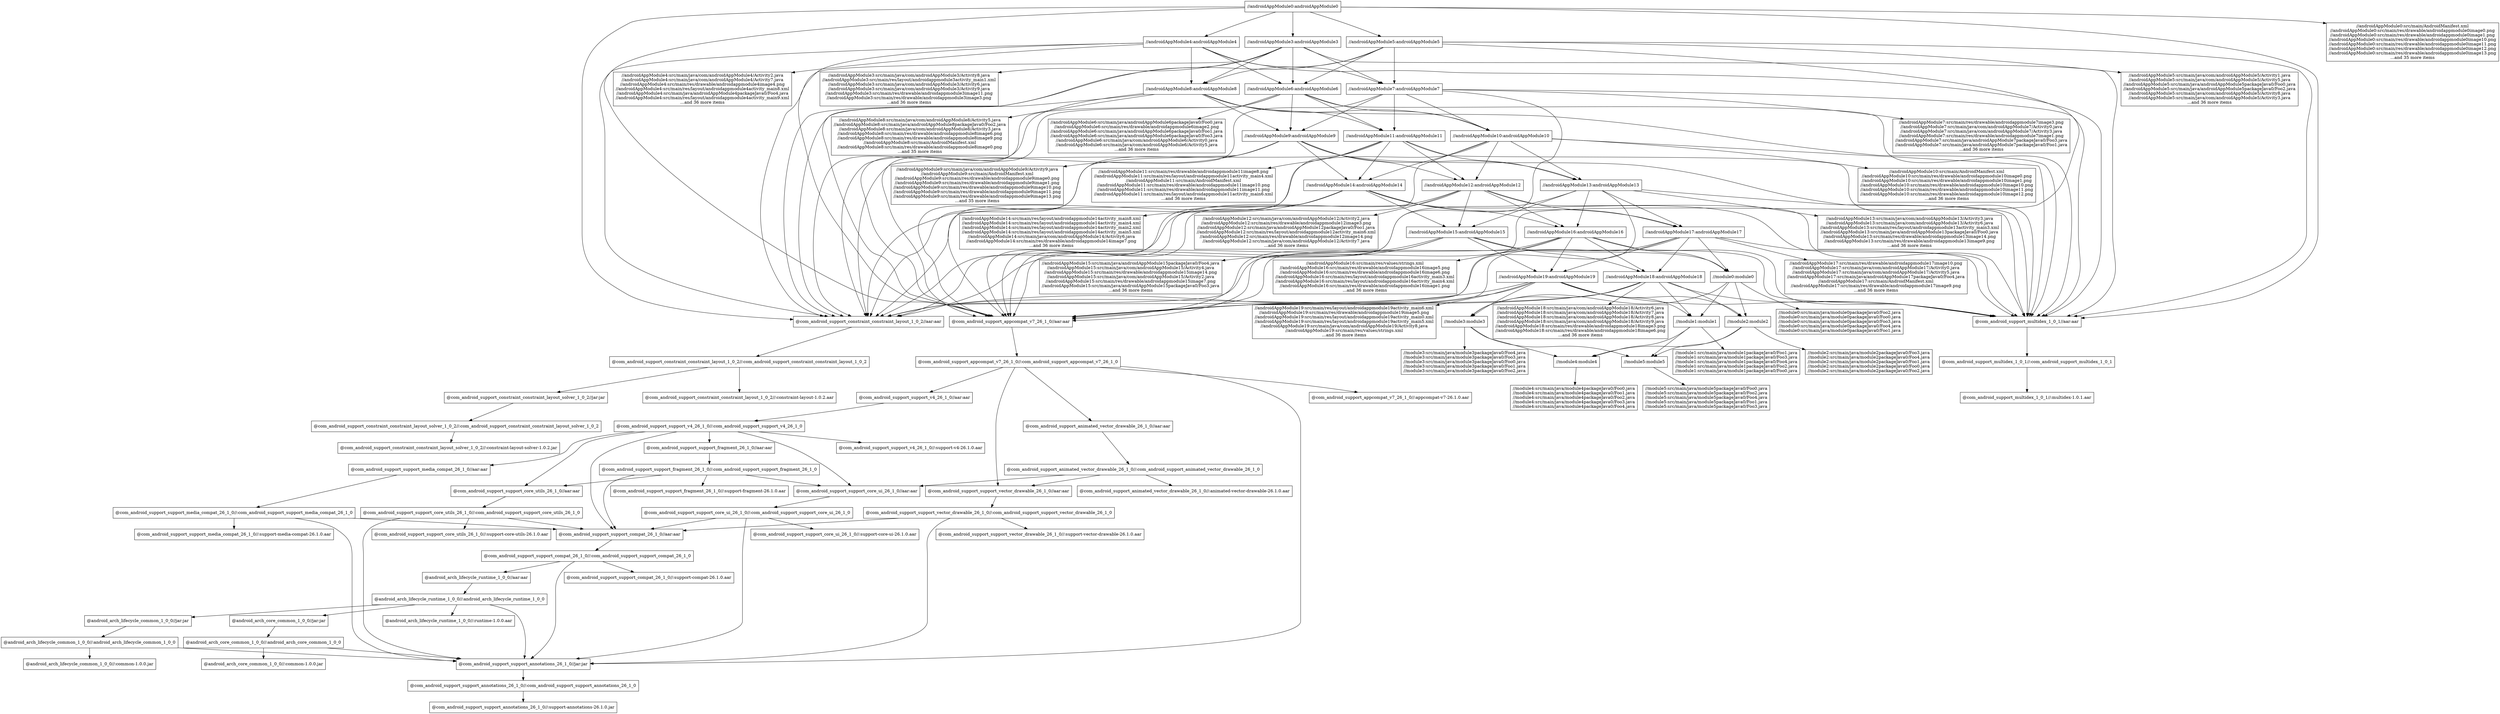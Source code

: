 digraph mygraph {
  node [shape=box];
"//androidAppModule0:androidAppModule0"
"//androidAppModule0:androidAppModule0" -> "//androidAppModule3:androidAppModule3"
"//androidAppModule0:androidAppModule0" -> "//androidAppModule4:androidAppModule4"
"//androidAppModule0:androidAppModule0" -> "//androidAppModule5:androidAppModule5"
"//androidAppModule0:androidAppModule0" -> "@com_android_support_appcompat_v7_26_1_0//aar:aar"
"//androidAppModule0:androidAppModule0" -> "@com_android_support_constraint_constraint_layout_1_0_2//aar:aar"
"//androidAppModule0:androidAppModule0" -> "@com_android_support_multidex_1_0_1//aar:aar"
"//androidAppModule0:androidAppModule0" -> "//androidAppModule0:src/main/AndroidManifest.xml\n//androidAppModule0:src/main/res/drawable/androidappmodule0image0.png\n//androidAppModule0:src/main/res/drawable/androidappmodule0image1.png\n//androidAppModule0:src/main/res/drawable/androidappmodule0image10.png\n//androidAppModule0:src/main/res/drawable/androidappmodule0image11.png\n//androidAppModule0:src/main/res/drawable/androidappmodule0image12.png\n//androidAppModule0:src/main/res/drawable/androidappmodule0image13.png\n...and 35 more items"
"//androidAppModule0:src/main/AndroidManifest.xml\n//androidAppModule0:src/main/res/drawable/androidappmodule0image0.png\n//androidAppModule0:src/main/res/drawable/androidappmodule0image1.png\n//androidAppModule0:src/main/res/drawable/androidappmodule0image10.png\n//androidAppModule0:src/main/res/drawable/androidappmodule0image11.png\n//androidAppModule0:src/main/res/drawable/androidappmodule0image12.png\n//androidAppModule0:src/main/res/drawable/androidappmodule0image13.png\n...and 35 more items"
"//androidAppModule5:androidAppModule5"
"//androidAppModule5:androidAppModule5" -> "//androidAppModule6:androidAppModule6"
"//androidAppModule5:androidAppModule5" -> "//androidAppModule7:androidAppModule7"
"//androidAppModule5:androidAppModule5" -> "//androidAppModule8:androidAppModule8"
"//androidAppModule5:androidAppModule5" -> "@com_android_support_appcompat_v7_26_1_0//aar:aar"
"//androidAppModule5:androidAppModule5" -> "@com_android_support_constraint_constraint_layout_1_0_2//aar:aar"
"//androidAppModule5:androidAppModule5" -> "//androidAppModule5:src/main/java/com/androidAppModule5/Activity1.java\n//androidAppModule5:src/main/java/com/androidAppModule5/Activity5.java\n//androidAppModule5:src/main/java/androidAppModule5packageJava0/Foo0.java\n//androidAppModule5:src/main/java/androidAppModule5packageJava0/Foo2.java\n//androidAppModule5:src/main/java/com/androidAppModule5/Activity8.java\n//androidAppModule5:src/main/java/com/androidAppModule5/Activity3.java\n...and 36 more items"
"//androidAppModule5:androidAppModule5" -> "@com_android_support_multidex_1_0_1//aar:aar"
"//androidAppModule5:src/main/java/com/androidAppModule5/Activity1.java\n//androidAppModule5:src/main/java/com/androidAppModule5/Activity5.java\n//androidAppModule5:src/main/java/androidAppModule5packageJava0/Foo0.java\n//androidAppModule5:src/main/java/androidAppModule5packageJava0/Foo2.java\n//androidAppModule5:src/main/java/com/androidAppModule5/Activity8.java\n//androidAppModule5:src/main/java/com/androidAppModule5/Activity3.java\n...and 36 more items"
"//androidAppModule4:androidAppModule4"
"//androidAppModule4:androidAppModule4" -> "//androidAppModule6:androidAppModule6"
"//androidAppModule4:androidAppModule4" -> "//androidAppModule7:androidAppModule7"
"//androidAppModule4:androidAppModule4" -> "//androidAppModule8:androidAppModule8"
"//androidAppModule4:androidAppModule4" -> "@com_android_support_appcompat_v7_26_1_0//aar:aar"
"//androidAppModule4:androidAppModule4" -> "@com_android_support_constraint_constraint_layout_1_0_2//aar:aar"
"//androidAppModule4:androidAppModule4" -> "//androidAppModule4:src/main/java/com/androidAppModule4/Activity2.java\n//androidAppModule4:src/main/java/com/androidAppModule4/Activity7.java\n//androidAppModule4:src/main/res/drawable/androidappmodule4image4.png\n//androidAppModule4:src/main/res/layout/androidappmodule4activity_main8.xml\n//androidAppModule4:src/main/java/androidAppModule4packageJava0/Foo4.java\n//androidAppModule4:src/main/res/layout/androidappmodule4activity_main9.xml\n...and 36 more items"
"//androidAppModule4:androidAppModule4" -> "@com_android_support_multidex_1_0_1//aar:aar"
"//androidAppModule4:src/main/java/com/androidAppModule4/Activity2.java\n//androidAppModule4:src/main/java/com/androidAppModule4/Activity7.java\n//androidAppModule4:src/main/res/drawable/androidappmodule4image4.png\n//androidAppModule4:src/main/res/layout/androidappmodule4activity_main8.xml\n//androidAppModule4:src/main/java/androidAppModule4packageJava0/Foo4.java\n//androidAppModule4:src/main/res/layout/androidappmodule4activity_main9.xml\n...and 36 more items"
"//androidAppModule3:androidAppModule3"
"//androidAppModule3:androidAppModule3" -> "//androidAppModule6:androidAppModule6"
"//androidAppModule3:androidAppModule3" -> "//androidAppModule7:androidAppModule7"
"//androidAppModule3:androidAppModule3" -> "//androidAppModule8:androidAppModule8"
"//androidAppModule3:androidAppModule3" -> "@com_android_support_appcompat_v7_26_1_0//aar:aar"
"//androidAppModule3:androidAppModule3" -> "@com_android_support_constraint_constraint_layout_1_0_2//aar:aar"
"//androidAppModule3:androidAppModule3" -> "//androidAppModule3:src/main/java/com/androidAppModule3/Activity8.java\n//androidAppModule3:src/main/res/layout/androidappmodule3activity_main1.xml\n//androidAppModule3:src/main/java/com/androidAppModule3/Activity6.java\n//androidAppModule3:src/main/java/com/androidAppModule3/Activity9.java\n//androidAppModule3:src/main/res/drawable/androidappmodule3image11.png\n//androidAppModule3:src/main/res/drawable/androidappmodule3image3.png\n...and 36 more items"
"//androidAppModule3:androidAppModule3" -> "@com_android_support_multidex_1_0_1//aar:aar"
"//androidAppModule3:src/main/java/com/androidAppModule3/Activity8.java\n//androidAppModule3:src/main/res/layout/androidappmodule3activity_main1.xml\n//androidAppModule3:src/main/java/com/androidAppModule3/Activity6.java\n//androidAppModule3:src/main/java/com/androidAppModule3/Activity9.java\n//androidAppModule3:src/main/res/drawable/androidappmodule3image11.png\n//androidAppModule3:src/main/res/drawable/androidappmodule3image3.png\n...and 36 more items"
"//androidAppModule7:androidAppModule7"
"//androidAppModule7:androidAppModule7" -> "//androidAppModule10:androidAppModule10"
"//androidAppModule7:androidAppModule7" -> "//androidAppModule11:androidAppModule11"
"//androidAppModule7:androidAppModule7" -> "//androidAppModule9:androidAppModule9"
"//androidAppModule7:androidAppModule7" -> "@com_android_support_appcompat_v7_26_1_0//aar:aar"
"//androidAppModule7:androidAppModule7" -> "@com_android_support_constraint_constraint_layout_1_0_2//aar:aar"
"//androidAppModule7:androidAppModule7" -> "//androidAppModule7:src/main/res/drawable/androidappmodule7image3.png\n//androidAppModule7:src/main/java/com/androidAppModule7/Activity0.java\n//androidAppModule7:src/main/java/com/androidAppModule7/Activity3.java\n//androidAppModule7:src/main/res/drawable/androidappmodule7image1.png\n//androidAppModule7:src/main/java/androidAppModule7packageJava0/Foo3.java\n//androidAppModule7:src/main/java/androidAppModule7packageJava0/Foo1.java\n...and 36 more items"
"//androidAppModule7:androidAppModule7" -> "@com_android_support_multidex_1_0_1//aar:aar"
"//androidAppModule7:src/main/res/drawable/androidappmodule7image3.png\n//androidAppModule7:src/main/java/com/androidAppModule7/Activity0.java\n//androidAppModule7:src/main/java/com/androidAppModule7/Activity3.java\n//androidAppModule7:src/main/res/drawable/androidappmodule7image1.png\n//androidAppModule7:src/main/java/androidAppModule7packageJava0/Foo3.java\n//androidAppModule7:src/main/java/androidAppModule7packageJava0/Foo1.java\n...and 36 more items"
"//androidAppModule6:androidAppModule6"
"//androidAppModule6:androidAppModule6" -> "//androidAppModule10:androidAppModule10"
"//androidAppModule6:androidAppModule6" -> "//androidAppModule11:androidAppModule11"
"//androidAppModule6:androidAppModule6" -> "//androidAppModule9:androidAppModule9"
"//androidAppModule6:androidAppModule6" -> "@com_android_support_appcompat_v7_26_1_0//aar:aar"
"//androidAppModule6:androidAppModule6" -> "@com_android_support_constraint_constraint_layout_1_0_2//aar:aar"
"//androidAppModule6:androidAppModule6" -> "//androidAppModule6:src/main/java/androidAppModule6packageJava0/Foo0.java\n//androidAppModule6:src/main/res/drawable/androidappmodule6image2.png\n//androidAppModule6:src/main/java/androidAppModule6packageJava0/Foo1.java\n//androidAppModule6:src/main/java/androidAppModule6packageJava0/Foo3.java\n//androidAppModule6:src/main/java/com/androidAppModule6/Activity0.java\n//androidAppModule6:src/main/java/com/androidAppModule6/Activity5.java\n...and 36 more items"
"//androidAppModule6:androidAppModule6" -> "@com_android_support_multidex_1_0_1//aar:aar"
"//androidAppModule6:src/main/java/androidAppModule6packageJava0/Foo0.java\n//androidAppModule6:src/main/res/drawable/androidappmodule6image2.png\n//androidAppModule6:src/main/java/androidAppModule6packageJava0/Foo1.java\n//androidAppModule6:src/main/java/androidAppModule6packageJava0/Foo3.java\n//androidAppModule6:src/main/java/com/androidAppModule6/Activity0.java\n//androidAppModule6:src/main/java/com/androidAppModule6/Activity5.java\n...and 36 more items"
"//androidAppModule8:androidAppModule8"
"//androidAppModule8:androidAppModule8" -> "//androidAppModule10:androidAppModule10"
"//androidAppModule8:androidAppModule8" -> "//androidAppModule11:androidAppModule11"
"//androidAppModule8:androidAppModule8" -> "//androidAppModule9:androidAppModule9"
"//androidAppModule8:androidAppModule8" -> "@com_android_support_appcompat_v7_26_1_0//aar:aar"
"//androidAppModule8:androidAppModule8" -> "@com_android_support_constraint_constraint_layout_1_0_2//aar:aar"
"//androidAppModule8:androidAppModule8" -> "//androidAppModule8:src/main/java/com/androidAppModule8/Activity5.java\n//androidAppModule8:src/main/java/androidAppModule8packageJava0/Foo2.java\n//androidAppModule8:src/main/java/com/androidAppModule8/Activity3.java\n//androidAppModule8:src/main/res/drawable/androidappmodule8image6.png\n//androidAppModule8:src/main/res/drawable/androidappmodule8image9.png\n//androidAppModule8:src/main/AndroidManifest.xml\n//androidAppModule8:src/main/res/drawable/androidappmodule8image0.png\n...and 35 more items"
"//androidAppModule8:androidAppModule8" -> "@com_android_support_multidex_1_0_1//aar:aar"
"//androidAppModule8:src/main/java/com/androidAppModule8/Activity5.java\n//androidAppModule8:src/main/java/androidAppModule8packageJava0/Foo2.java\n//androidAppModule8:src/main/java/com/androidAppModule8/Activity3.java\n//androidAppModule8:src/main/res/drawable/androidappmodule8image6.png\n//androidAppModule8:src/main/res/drawable/androidappmodule8image9.png\n//androidAppModule8:src/main/AndroidManifest.xml\n//androidAppModule8:src/main/res/drawable/androidappmodule8image0.png\n...and 35 more items"
"//androidAppModule9:androidAppModule9"
"//androidAppModule9:androidAppModule9" -> "//androidAppModule12:androidAppModule12"
"//androidAppModule9:androidAppModule9" -> "//androidAppModule13:androidAppModule13"
"//androidAppModule9:androidAppModule9" -> "//androidAppModule14:androidAppModule14"
"//androidAppModule9:androidAppModule9" -> "@com_android_support_appcompat_v7_26_1_0//aar:aar"
"//androidAppModule9:androidAppModule9" -> "@com_android_support_constraint_constraint_layout_1_0_2//aar:aar"
"//androidAppModule9:androidAppModule9" -> "//androidAppModule9:src/main/java/com/androidAppModule9/Activity9.java\n//androidAppModule9:src/main/AndroidManifest.xml\n//androidAppModule9:src/main/res/drawable/androidappmodule9image0.png\n//androidAppModule9:src/main/res/drawable/androidappmodule9image1.png\n//androidAppModule9:src/main/res/drawable/androidappmodule9image10.png\n//androidAppModule9:src/main/res/drawable/androidappmodule9image11.png\n//androidAppModule9:src/main/res/drawable/androidappmodule9image13.png\n...and 35 more items"
"//androidAppModule9:androidAppModule9" -> "@com_android_support_multidex_1_0_1//aar:aar"
"//androidAppModule9:src/main/java/com/androidAppModule9/Activity9.java\n//androidAppModule9:src/main/AndroidManifest.xml\n//androidAppModule9:src/main/res/drawable/androidappmodule9image0.png\n//androidAppModule9:src/main/res/drawable/androidappmodule9image1.png\n//androidAppModule9:src/main/res/drawable/androidappmodule9image10.png\n//androidAppModule9:src/main/res/drawable/androidappmodule9image11.png\n//androidAppModule9:src/main/res/drawable/androidappmodule9image13.png\n...and 35 more items"
"//androidAppModule11:androidAppModule11"
"//androidAppModule11:androidAppModule11" -> "//androidAppModule12:androidAppModule12"
"//androidAppModule11:androidAppModule11" -> "//androidAppModule13:androidAppModule13"
"//androidAppModule11:androidAppModule11" -> "//androidAppModule14:androidAppModule14"
"//androidAppModule11:androidAppModule11" -> "@com_android_support_appcompat_v7_26_1_0//aar:aar"
"//androidAppModule11:androidAppModule11" -> "@com_android_support_constraint_constraint_layout_1_0_2//aar:aar"
"//androidAppModule11:androidAppModule11" -> "//androidAppModule11:src/main/res/drawable/androidappmodule11image8.png\n//androidAppModule11:src/main/res/layout/androidappmodule11activity_main4.xml\n//androidAppModule11:src/main/AndroidManifest.xml\n//androidAppModule11:src/main/res/drawable/androidappmodule11image10.png\n//androidAppModule11:src/main/res/drawable/androidappmodule11image11.png\n//androidAppModule11:src/main/res/layout/androidappmodule11activity_main6.xml\n...and 36 more items"
"//androidAppModule11:androidAppModule11" -> "@com_android_support_multidex_1_0_1//aar:aar"
"//androidAppModule11:src/main/res/drawable/androidappmodule11image8.png\n//androidAppModule11:src/main/res/layout/androidappmodule11activity_main4.xml\n//androidAppModule11:src/main/AndroidManifest.xml\n//androidAppModule11:src/main/res/drawable/androidappmodule11image10.png\n//androidAppModule11:src/main/res/drawable/androidappmodule11image11.png\n//androidAppModule11:src/main/res/layout/androidappmodule11activity_main6.xml\n...and 36 more items"
"//androidAppModule10:androidAppModule10"
"//androidAppModule10:androidAppModule10" -> "//androidAppModule12:androidAppModule12"
"//androidAppModule10:androidAppModule10" -> "//androidAppModule13:androidAppModule13"
"//androidAppModule10:androidAppModule10" -> "//androidAppModule14:androidAppModule14"
"//androidAppModule10:androidAppModule10" -> "@com_android_support_appcompat_v7_26_1_0//aar:aar"
"//androidAppModule10:androidAppModule10" -> "@com_android_support_constraint_constraint_layout_1_0_2//aar:aar"
"//androidAppModule10:androidAppModule10" -> "//androidAppModule10:src/main/AndroidManifest.xml\n//androidAppModule10:src/main/res/drawable/androidappmodule10image0.png\n//androidAppModule10:src/main/res/drawable/androidappmodule10image1.png\n//androidAppModule10:src/main/res/drawable/androidappmodule10image10.png\n//androidAppModule10:src/main/res/drawable/androidappmodule10image11.png\n//androidAppModule10:src/main/res/drawable/androidappmodule10image12.png\n...and 36 more items"
"//androidAppModule10:androidAppModule10" -> "@com_android_support_multidex_1_0_1//aar:aar"
"//androidAppModule10:src/main/AndroidManifest.xml\n//androidAppModule10:src/main/res/drawable/androidappmodule10image0.png\n//androidAppModule10:src/main/res/drawable/androidappmodule10image1.png\n//androidAppModule10:src/main/res/drawable/androidappmodule10image10.png\n//androidAppModule10:src/main/res/drawable/androidappmodule10image11.png\n//androidAppModule10:src/main/res/drawable/androidappmodule10image12.png\n...and 36 more items"
"//androidAppModule14:androidAppModule14"
"//androidAppModule14:androidAppModule14" -> "//androidAppModule15:androidAppModule15"
"//androidAppModule14:androidAppModule14" -> "//androidAppModule16:androidAppModule16"
"//androidAppModule14:androidAppModule14" -> "//androidAppModule17:androidAppModule17"
"//androidAppModule14:androidAppModule14" -> "@com_android_support_appcompat_v7_26_1_0//aar:aar"
"//androidAppModule14:androidAppModule14" -> "@com_android_support_constraint_constraint_layout_1_0_2//aar:aar"
"//androidAppModule14:androidAppModule14" -> "//androidAppModule14:src/main/res/layout/androidappmodule14activity_main8.xml\n//androidAppModule14:src/main/res/layout/androidappmodule14activity_main4.xml\n//androidAppModule14:src/main/res/layout/androidappmodule14activity_main2.xml\n//androidAppModule14:src/main/res/layout/androidappmodule14activity_main5.xml\n//androidAppModule14:src/main/java/com/androidAppModule14/Activity6.java\n//androidAppModule14:src/main/res/drawable/androidappmodule14image7.png\n...and 36 more items"
"//androidAppModule14:androidAppModule14" -> "@com_android_support_multidex_1_0_1//aar:aar"
"//androidAppModule14:src/main/res/layout/androidappmodule14activity_main8.xml\n//androidAppModule14:src/main/res/layout/androidappmodule14activity_main4.xml\n//androidAppModule14:src/main/res/layout/androidappmodule14activity_main2.xml\n//androidAppModule14:src/main/res/layout/androidappmodule14activity_main5.xml\n//androidAppModule14:src/main/java/com/androidAppModule14/Activity6.java\n//androidAppModule14:src/main/res/drawable/androidappmodule14image7.png\n...and 36 more items"
"//androidAppModule13:androidAppModule13"
"//androidAppModule13:androidAppModule13" -> "//androidAppModule15:androidAppModule15"
"//androidAppModule13:androidAppModule13" -> "//androidAppModule16:androidAppModule16"
"//androidAppModule13:androidAppModule13" -> "//androidAppModule17:androidAppModule17"
"//androidAppModule13:androidAppModule13" -> "@com_android_support_appcompat_v7_26_1_0//aar:aar"
"//androidAppModule13:androidAppModule13" -> "@com_android_support_constraint_constraint_layout_1_0_2//aar:aar"
"//androidAppModule13:androidAppModule13" -> "//androidAppModule13:src/main/java/com/androidAppModule13/Activity3.java\n//androidAppModule13:src/main/java/com/androidAppModule13/Activity6.java\n//androidAppModule13:src/main/res/layout/androidappmodule13activity_main3.xml\n//androidAppModule13:src/main/java/androidAppModule13packageJava0/Foo0.java\n//androidAppModule13:src/main/res/drawable/androidappmodule13image14.png\n//androidAppModule13:src/main/res/drawable/androidappmodule13image9.png\n...and 36 more items"
"//androidAppModule13:androidAppModule13" -> "@com_android_support_multidex_1_0_1//aar:aar"
"//androidAppModule12:androidAppModule12"
"//androidAppModule12:androidAppModule12" -> "//androidAppModule15:androidAppModule15"
"//androidAppModule12:androidAppModule12" -> "//androidAppModule16:androidAppModule16"
"//androidAppModule12:androidAppModule12" -> "//androidAppModule17:androidAppModule17"
"//androidAppModule12:androidAppModule12" -> "@com_android_support_appcompat_v7_26_1_0//aar:aar"
"//androidAppModule12:androidAppModule12" -> "@com_android_support_constraint_constraint_layout_1_0_2//aar:aar"
"//androidAppModule12:androidAppModule12" -> "//androidAppModule12:src/main/java/com/androidAppModule12/Activity2.java\n//androidAppModule12:src/main/res/drawable/androidappmodule12image3.png\n//androidAppModule12:src/main/java/androidAppModule12packageJava0/Foo1.java\n//androidAppModule12:src/main/res/layout/androidappmodule12activity_main6.xml\n//androidAppModule12:src/main/res/drawable/androidappmodule12image14.png\n//androidAppModule12:src/main/java/com/androidAppModule12/Activity7.java\n...and 36 more items"
"//androidAppModule12:androidAppModule12" -> "@com_android_support_multidex_1_0_1//aar:aar"
"//androidAppModule12:src/main/java/com/androidAppModule12/Activity2.java\n//androidAppModule12:src/main/res/drawable/androidappmodule12image3.png\n//androidAppModule12:src/main/java/androidAppModule12packageJava0/Foo1.java\n//androidAppModule12:src/main/res/layout/androidappmodule12activity_main6.xml\n//androidAppModule12:src/main/res/drawable/androidappmodule12image14.png\n//androidAppModule12:src/main/java/com/androidAppModule12/Activity7.java\n...and 36 more items"
"//androidAppModule17:androidAppModule17"
"//androidAppModule17:androidAppModule17" -> "//androidAppModule18:androidAppModule18"
"//androidAppModule17:androidAppModule17" -> "//androidAppModule19:androidAppModule19"
"//androidAppModule17:androidAppModule17" -> "//module0:module0"
"//androidAppModule17:androidAppModule17" -> "@com_android_support_appcompat_v7_26_1_0//aar:aar"
"//androidAppModule17:androidAppModule17" -> "@com_android_support_constraint_constraint_layout_1_0_2//aar:aar"
"//androidAppModule17:androidAppModule17" -> "//androidAppModule17:src/main/res/drawable/androidappmodule17image10.png\n//androidAppModule17:src/main/java/com/androidAppModule17/Activity0.java\n//androidAppModule17:src/main/java/com/androidAppModule17/Activity5.java\n//androidAppModule17:src/main/java/androidAppModule17packageJava0/Foo4.java\n//androidAppModule17:src/main/AndroidManifest.xml\n//androidAppModule17:src/main/res/drawable/androidappmodule17image9.png\n...and 36 more items"
"//androidAppModule17:androidAppModule17" -> "@com_android_support_multidex_1_0_1//aar:aar"
"//androidAppModule17:src/main/res/drawable/androidappmodule17image10.png\n//androidAppModule17:src/main/java/com/androidAppModule17/Activity0.java\n//androidAppModule17:src/main/java/com/androidAppModule17/Activity5.java\n//androidAppModule17:src/main/java/androidAppModule17packageJava0/Foo4.java\n//androidAppModule17:src/main/AndroidManifest.xml\n//androidAppModule17:src/main/res/drawable/androidappmodule17image9.png\n...and 36 more items"
"//androidAppModule16:androidAppModule16"
"//androidAppModule16:androidAppModule16" -> "//androidAppModule18:androidAppModule18"
"//androidAppModule16:androidAppModule16" -> "//androidAppModule19:androidAppModule19"
"//androidAppModule16:androidAppModule16" -> "//module0:module0"
"//androidAppModule16:androidAppModule16" -> "@com_android_support_appcompat_v7_26_1_0//aar:aar"
"//androidAppModule16:androidAppModule16" -> "@com_android_support_constraint_constraint_layout_1_0_2//aar:aar"
"//androidAppModule16:androidAppModule16" -> "//androidAppModule16:src/main/res/values/strings.xml\n//androidAppModule16:src/main/res/drawable/androidappmodule16image5.png\n//androidAppModule16:src/main/res/drawable/androidappmodule16image6.png\n//androidAppModule16:src/main/res/layout/androidappmodule16activity_main3.xml\n//androidAppModule16:src/main/res/layout/androidappmodule16activity_main4.xml\n//androidAppModule16:src/main/res/drawable/androidappmodule16image1.png\n...and 36 more items"
"//androidAppModule16:androidAppModule16" -> "@com_android_support_multidex_1_0_1//aar:aar"
"//androidAppModule16:src/main/res/values/strings.xml\n//androidAppModule16:src/main/res/drawable/androidappmodule16image5.png\n//androidAppModule16:src/main/res/drawable/androidappmodule16image6.png\n//androidAppModule16:src/main/res/layout/androidappmodule16activity_main3.xml\n//androidAppModule16:src/main/res/layout/androidappmodule16activity_main4.xml\n//androidAppModule16:src/main/res/drawable/androidappmodule16image1.png\n...and 36 more items"
"//androidAppModule15:androidAppModule15"
"//androidAppModule15:androidAppModule15" -> "//androidAppModule18:androidAppModule18"
"//androidAppModule15:androidAppModule15" -> "//androidAppModule19:androidAppModule19"
"//androidAppModule15:androidAppModule15" -> "//module0:module0"
"//androidAppModule15:androidAppModule15" -> "@com_android_support_appcompat_v7_26_1_0//aar:aar"
"//androidAppModule15:androidAppModule15" -> "@com_android_support_constraint_constraint_layout_1_0_2//aar:aar"
"//androidAppModule15:androidAppModule15" -> "//androidAppModule15:src/main/java/androidAppModule15packageJava0/Foo4.java\n//androidAppModule15:src/main/java/com/androidAppModule15/Activity4.java\n//androidAppModule15:src/main/res/drawable/androidappmodule15image14.png\n//androidAppModule15:src/main/java/com/androidAppModule15/Activity2.java\n//androidAppModule15:src/main/res/drawable/androidappmodule15image7.png\n//androidAppModule15:src/main/java/androidAppModule15packageJava0/Foo3.java\n...and 36 more items"
"//androidAppModule15:androidAppModule15" -> "@com_android_support_multidex_1_0_1//aar:aar"
"//androidAppModule15:src/main/java/androidAppModule15packageJava0/Foo4.java\n//androidAppModule15:src/main/java/com/androidAppModule15/Activity4.java\n//androidAppModule15:src/main/res/drawable/androidappmodule15image14.png\n//androidAppModule15:src/main/java/com/androidAppModule15/Activity2.java\n//androidAppModule15:src/main/res/drawable/androidappmodule15image7.png\n//androidAppModule15:src/main/java/androidAppModule15packageJava0/Foo3.java\n...and 36 more items"
"//module0:module0"
"//module0:module0" -> "//module1:module1"
"//module0:module0" -> "//module2:module2"
"//module0:module0" -> "//module0:src/main/java/module0packageJava0/Foo2.java\n//module0:src/main/java/module0packageJava0/Foo0.java\n//module0:src/main/java/module0packageJava0/Foo3.java\n//module0:src/main/java/module0packageJava0/Foo4.java\n//module0:src/main/java/module0packageJava0/Foo1.java"
"//module0:module0" -> "//module3:module3"
"//module0:src/main/java/module0packageJava0/Foo2.java\n//module0:src/main/java/module0packageJava0/Foo0.java\n//module0:src/main/java/module0packageJava0/Foo3.java\n//module0:src/main/java/module0packageJava0/Foo4.java\n//module0:src/main/java/module0packageJava0/Foo1.java"
"//androidAppModule19:androidAppModule19"
"//androidAppModule19:androidAppModule19" -> "//module1:module1"
"//androidAppModule19:androidAppModule19" -> "//module2:module2"
"//androidAppModule19:androidAppModule19" -> "//module3:module3"
"//androidAppModule19:androidAppModule19" -> "@com_android_support_appcompat_v7_26_1_0//aar:aar"
"//androidAppModule19:androidAppModule19" -> "@com_android_support_constraint_constraint_layout_1_0_2//aar:aar"
"//androidAppModule19:androidAppModule19" -> "//androidAppModule19:src/main/res/layout/androidappmodule19activity_main6.xml\n//androidAppModule19:src/main/res/drawable/androidappmodule19image5.png\n//androidAppModule19:src/main/res/layout/androidappmodule19activity_main0.xml\n//androidAppModule19:src/main/res/layout/androidappmodule19activity_main5.xml\n//androidAppModule19:src/main/java/com/androidAppModule19/Activity8.java\n//androidAppModule19:src/main/res/values/strings.xml\n...and 36 more items"
"//androidAppModule19:androidAppModule19" -> "@com_android_support_multidex_1_0_1//aar:aar"
"//androidAppModule19:src/main/res/layout/androidappmodule19activity_main6.xml\n//androidAppModule19:src/main/res/drawable/androidappmodule19image5.png\n//androidAppModule19:src/main/res/layout/androidappmodule19activity_main0.xml\n//androidAppModule19:src/main/res/layout/androidappmodule19activity_main5.xml\n//androidAppModule19:src/main/java/com/androidAppModule19/Activity8.java\n//androidAppModule19:src/main/res/values/strings.xml\n...and 36 more items"
"//androidAppModule18:androidAppModule18"
"//androidAppModule18:androidAppModule18" -> "//module1:module1"
"//androidAppModule18:androidAppModule18" -> "//module2:module2"
"//androidAppModule18:androidAppModule18" -> "//module3:module3"
"//androidAppModule18:androidAppModule18" -> "@com_android_support_appcompat_v7_26_1_0//aar:aar"
"//androidAppModule18:androidAppModule18" -> "@com_android_support_constraint_constraint_layout_1_0_2//aar:aar"
"//androidAppModule18:androidAppModule18" -> "//androidAppModule18:src/main/java/com/androidAppModule18/Activity6.java\n//androidAppModule18:src/main/java/com/androidAppModule18/Activity7.java\n//androidAppModule18:src/main/java/com/androidAppModule18/Activity8.java\n//androidAppModule18:src/main/java/com/androidAppModule18/Activity9.java\n//androidAppModule18:src/main/res/drawable/androidappmodule18image3.png\n//androidAppModule18:src/main/res/drawable/androidappmodule18image6.png\n...and 36 more items"
"//androidAppModule18:androidAppModule18" -> "@com_android_support_multidex_1_0_1//aar:aar"
"@com_android_support_multidex_1_0_1//aar:aar"
"@com_android_support_multidex_1_0_1//aar:aar" -> "@com_android_support_multidex_1_0_1//:com_android_support_multidex_1_0_1"
"@com_android_support_multidex_1_0_1//:com_android_support_multidex_1_0_1"
"@com_android_support_multidex_1_0_1//:com_android_support_multidex_1_0_1" -> "@com_android_support_multidex_1_0_1//:multidex-1.0.1.aar"
"@com_android_support_multidex_1_0_1//:multidex-1.0.1.aar"
"//androidAppModule18:src/main/java/com/androidAppModule18/Activity6.java\n//androidAppModule18:src/main/java/com/androidAppModule18/Activity7.java\n//androidAppModule18:src/main/java/com/androidAppModule18/Activity8.java\n//androidAppModule18:src/main/java/com/androidAppModule18/Activity9.java\n//androidAppModule18:src/main/res/drawable/androidappmodule18image3.png\n//androidAppModule18:src/main/res/drawable/androidappmodule18image6.png\n...and 36 more items"
"@com_android_support_constraint_constraint_layout_1_0_2//aar:aar"
"@com_android_support_constraint_constraint_layout_1_0_2//aar:aar" -> "@com_android_support_constraint_constraint_layout_1_0_2//:com_android_support_constraint_constraint_layout_1_0_2"
"@com_android_support_constraint_constraint_layout_1_0_2//:com_android_support_constraint_constraint_layout_1_0_2"
"@com_android_support_constraint_constraint_layout_1_0_2//:com_android_support_constraint_constraint_layout_1_0_2" -> "@com_android_support_constraint_constraint_layout_1_0_2//:constraint-layout-1.0.2.aar"
"@com_android_support_constraint_constraint_layout_1_0_2//:com_android_support_constraint_constraint_layout_1_0_2" -> "@com_android_support_constraint_constraint_layout_solver_1_0_2//jar:jar"
"@com_android_support_constraint_constraint_layout_solver_1_0_2//jar:jar"
"@com_android_support_constraint_constraint_layout_solver_1_0_2//jar:jar" -> "@com_android_support_constraint_constraint_layout_solver_1_0_2//:com_android_support_constraint_constraint_layout_solver_1_0_2"
"@com_android_support_constraint_constraint_layout_solver_1_0_2//:com_android_support_constraint_constraint_layout_solver_1_0_2"
"@com_android_support_constraint_constraint_layout_solver_1_0_2//:com_android_support_constraint_constraint_layout_solver_1_0_2" -> "@com_android_support_constraint_constraint_layout_solver_1_0_2//:constraint-layout-solver-1.0.2.jar"
"@com_android_support_constraint_constraint_layout_solver_1_0_2//:constraint-layout-solver-1.0.2.jar"
"@com_android_support_constraint_constraint_layout_1_0_2//:constraint-layout-1.0.2.aar"
"@com_android_support_appcompat_v7_26_1_0//aar:aar"
"@com_android_support_appcompat_v7_26_1_0//aar:aar" -> "@com_android_support_appcompat_v7_26_1_0//:com_android_support_appcompat_v7_26_1_0"
"@com_android_support_appcompat_v7_26_1_0//:com_android_support_appcompat_v7_26_1_0"
"@com_android_support_appcompat_v7_26_1_0//:com_android_support_appcompat_v7_26_1_0" -> "@com_android_support_animated_vector_drawable_26_1_0//aar:aar"
"@com_android_support_appcompat_v7_26_1_0//:com_android_support_appcompat_v7_26_1_0" -> "@com_android_support_support_annotations_26_1_0//jar:jar"
"@com_android_support_appcompat_v7_26_1_0//:com_android_support_appcompat_v7_26_1_0" -> "@com_android_support_support_vector_drawable_26_1_0//aar:aar"
"@com_android_support_appcompat_v7_26_1_0//:com_android_support_appcompat_v7_26_1_0" -> "@com_android_support_appcompat_v7_26_1_0//:appcompat-v7-26.1.0.aar"
"@com_android_support_appcompat_v7_26_1_0//:com_android_support_appcompat_v7_26_1_0" -> "@com_android_support_support_v4_26_1_0//aar:aar"
"@com_android_support_support_v4_26_1_0//aar:aar"
"@com_android_support_support_v4_26_1_0//aar:aar" -> "@com_android_support_support_v4_26_1_0//:com_android_support_support_v4_26_1_0"
"@com_android_support_support_v4_26_1_0//:com_android_support_support_v4_26_1_0"
"@com_android_support_support_v4_26_1_0//:com_android_support_support_v4_26_1_0" -> "@com_android_support_support_core_utils_26_1_0//aar:aar"
"@com_android_support_support_v4_26_1_0//:com_android_support_support_v4_26_1_0" -> "@com_android_support_support_fragment_26_1_0//aar:aar"
"@com_android_support_support_v4_26_1_0//:com_android_support_support_v4_26_1_0" -> "@com_android_support_support_media_compat_26_1_0//aar:aar"
"@com_android_support_support_v4_26_1_0//:com_android_support_support_v4_26_1_0" -> "@com_android_support_support_compat_26_1_0//aar:aar"
"@com_android_support_support_v4_26_1_0//:com_android_support_support_v4_26_1_0" -> "@com_android_support_support_v4_26_1_0//:support-v4-26.1.0.aar"
"@com_android_support_support_v4_26_1_0//:com_android_support_support_v4_26_1_0" -> "@com_android_support_support_core_ui_26_1_0//aar:aar"
"@com_android_support_support_v4_26_1_0//:support-v4-26.1.0.aar"
"@com_android_support_support_media_compat_26_1_0//aar:aar"
"@com_android_support_support_media_compat_26_1_0//aar:aar" -> "@com_android_support_support_media_compat_26_1_0//:com_android_support_support_media_compat_26_1_0"
"@com_android_support_support_fragment_26_1_0//aar:aar"
"@com_android_support_support_fragment_26_1_0//aar:aar" -> "@com_android_support_support_fragment_26_1_0//:com_android_support_support_fragment_26_1_0"
"@com_android_support_support_fragment_26_1_0//:com_android_support_support_fragment_26_1_0"
"@com_android_support_support_fragment_26_1_0//:com_android_support_support_fragment_26_1_0" -> "@com_android_support_support_core_utils_26_1_0//aar:aar"
"@com_android_support_support_fragment_26_1_0//:com_android_support_support_fragment_26_1_0" -> "@com_android_support_support_compat_26_1_0//aar:aar"
"@com_android_support_support_fragment_26_1_0//:com_android_support_support_fragment_26_1_0" -> "@com_android_support_support_fragment_26_1_0//:support-fragment-26.1.0.aar"
"@com_android_support_support_fragment_26_1_0//:com_android_support_support_fragment_26_1_0" -> "@com_android_support_support_core_ui_26_1_0//aar:aar"
"@com_android_support_support_fragment_26_1_0//:support-fragment-26.1.0.aar"
"@com_android_support_support_core_utils_26_1_0//aar:aar"
"@com_android_support_support_core_utils_26_1_0//aar:aar" -> "@com_android_support_support_core_utils_26_1_0//:com_android_support_support_core_utils_26_1_0"
"@com_android_support_support_core_utils_26_1_0//:com_android_support_support_core_utils_26_1_0"
"@com_android_support_support_core_utils_26_1_0//:com_android_support_support_core_utils_26_1_0" -> "@com_android_support_support_annotations_26_1_0//jar:jar"
"@com_android_support_support_core_utils_26_1_0//:com_android_support_support_core_utils_26_1_0" -> "@com_android_support_support_core_utils_26_1_0//:support-core-utils-26.1.0.aar"
"@com_android_support_support_core_utils_26_1_0//:com_android_support_support_core_utils_26_1_0" -> "@com_android_support_support_compat_26_1_0//aar:aar"
"@com_android_support_support_core_utils_26_1_0//:support-core-utils-26.1.0.aar"
"@com_android_support_appcompat_v7_26_1_0//:appcompat-v7-26.1.0.aar"
"@com_android_support_animated_vector_drawable_26_1_0//aar:aar"
"@com_android_support_animated_vector_drawable_26_1_0//aar:aar" -> "@com_android_support_animated_vector_drawable_26_1_0//:com_android_support_animated_vector_drawable_26_1_0"
"@com_android_support_animated_vector_drawable_26_1_0//:com_android_support_animated_vector_drawable_26_1_0"
"@com_android_support_animated_vector_drawable_26_1_0//:com_android_support_animated_vector_drawable_26_1_0" -> "@com_android_support_support_vector_drawable_26_1_0//aar:aar"
"@com_android_support_animated_vector_drawable_26_1_0//:com_android_support_animated_vector_drawable_26_1_0" -> "@com_android_support_animated_vector_drawable_26_1_0//:animated-vector-drawable-26.1.0.aar"
"@com_android_support_animated_vector_drawable_26_1_0//:com_android_support_animated_vector_drawable_26_1_0" -> "@com_android_support_support_core_ui_26_1_0//aar:aar"
"@com_android_support_support_core_ui_26_1_0//aar:aar"
"@com_android_support_support_core_ui_26_1_0//aar:aar" -> "@com_android_support_support_core_ui_26_1_0//:com_android_support_support_core_ui_26_1_0"
"@com_android_support_support_core_ui_26_1_0//:com_android_support_support_core_ui_26_1_0"
"@com_android_support_support_core_ui_26_1_0//:com_android_support_support_core_ui_26_1_0" -> "@com_android_support_support_annotations_26_1_0//jar:jar"
"@com_android_support_support_core_ui_26_1_0//:com_android_support_support_core_ui_26_1_0" -> "@com_android_support_support_core_ui_26_1_0//:support-core-ui-26.1.0.aar"
"@com_android_support_support_core_ui_26_1_0//:com_android_support_support_core_ui_26_1_0" -> "@com_android_support_support_compat_26_1_0//aar:aar"
"@com_android_support_support_core_ui_26_1_0//:support-core-ui-26.1.0.aar"
"@com_android_support_animated_vector_drawable_26_1_0//:animated-vector-drawable-26.1.0.aar"
"@com_android_support_support_vector_drawable_26_1_0//aar:aar"
"@com_android_support_support_vector_drawable_26_1_0//aar:aar" -> "@com_android_support_support_vector_drawable_26_1_0//:com_android_support_support_vector_drawable_26_1_0"
"@com_android_support_support_vector_drawable_26_1_0//:com_android_support_support_vector_drawable_26_1_0"
"@com_android_support_support_vector_drawable_26_1_0//:com_android_support_support_vector_drawable_26_1_0" -> "@com_android_support_support_annotations_26_1_0//jar:jar"
"@com_android_support_support_vector_drawable_26_1_0//:com_android_support_support_vector_drawable_26_1_0" -> "@com_android_support_support_vector_drawable_26_1_0//:support-vector-drawable-26.1.0.aar"
"@com_android_support_support_vector_drawable_26_1_0//:com_android_support_support_vector_drawable_26_1_0" -> "@com_android_support_support_compat_26_1_0//aar:aar"
"@com_android_support_support_vector_drawable_26_1_0//:support-vector-drawable-26.1.0.aar"
"//module3:module3"
"//module3:module3" -> "//module4:module4"
"//module3:module3" -> "//module3:src/main/java/module3packageJava0/Foo4.java\n//module3:src/main/java/module3packageJava0/Foo3.java\n//module3:src/main/java/module3packageJava0/Foo0.java\n//module3:src/main/java/module3packageJava0/Foo1.java\n//module3:src/main/java/module3packageJava0/Foo2.java"
"//module3:module3" -> "//module5:module5"
"//module3:src/main/java/module3packageJava0/Foo4.java\n//module3:src/main/java/module3packageJava0/Foo3.java\n//module3:src/main/java/module3packageJava0/Foo0.java\n//module3:src/main/java/module3packageJava0/Foo1.java\n//module3:src/main/java/module3packageJava0/Foo2.java"
"//module2:module2"
"//module2:module2" -> "//module4:module4"
"//module2:module2" -> "//module2:src/main/java/module2packageJava0/Foo3.java\n//module2:src/main/java/module2packageJava0/Foo4.java\n//module2:src/main/java/module2packageJava0/Foo1.java\n//module2:src/main/java/module2packageJava0/Foo0.java\n//module2:src/main/java/module2packageJava0/Foo2.java"
"//module2:module2" -> "//module5:module5"
"//module2:src/main/java/module2packageJava0/Foo3.java\n//module2:src/main/java/module2packageJava0/Foo4.java\n//module2:src/main/java/module2packageJava0/Foo1.java\n//module2:src/main/java/module2packageJava0/Foo0.java\n//module2:src/main/java/module2packageJava0/Foo2.java"
"//module1:module1"
"//module1:module1" -> "//module5:module5"
"//module1:module1" -> "//module1:src/main/java/module1packageJava0/Foo1.java\n//module1:src/main/java/module1packageJava0/Foo3.java\n//module1:src/main/java/module1packageJava0/Foo4.java\n//module1:src/main/java/module1packageJava0/Foo2.java\n//module1:src/main/java/module1packageJava0/Foo0.java"
"//module1:module1" -> "//module4:module4"
"//module1:src/main/java/module1packageJava0/Foo1.java\n//module1:src/main/java/module1packageJava0/Foo3.java\n//module1:src/main/java/module1packageJava0/Foo4.java\n//module1:src/main/java/module1packageJava0/Foo2.java\n//module1:src/main/java/module1packageJava0/Foo0.java"
"//module5:module5"
"//module5:module5" -> "//module5:src/main/java/module5packageJava0/Foo0.java\n//module5:src/main/java/module5packageJava0/Foo2.java\n//module5:src/main/java/module5packageJava0/Foo4.java\n//module5:src/main/java/module5packageJava0/Foo1.java\n//module5:src/main/java/module5packageJava0/Foo3.java"
"//module5:src/main/java/module5packageJava0/Foo0.java\n//module5:src/main/java/module5packageJava0/Foo2.java\n//module5:src/main/java/module5packageJava0/Foo4.java\n//module5:src/main/java/module5packageJava0/Foo1.java\n//module5:src/main/java/module5packageJava0/Foo3.java"
"//androidAppModule13:src/main/java/com/androidAppModule13/Activity3.java\n//androidAppModule13:src/main/java/com/androidAppModule13/Activity6.java\n//androidAppModule13:src/main/res/layout/androidappmodule13activity_main3.xml\n//androidAppModule13:src/main/java/androidAppModule13packageJava0/Foo0.java\n//androidAppModule13:src/main/res/drawable/androidappmodule13image14.png\n//androidAppModule13:src/main/res/drawable/androidappmodule13image9.png\n...and 36 more items"
"//module4:module4"
"//module4:module4" -> "//module4:src/main/java/module4packageJava0/Foo0.java\n//module4:src/main/java/module4packageJava0/Foo1.java\n//module4:src/main/java/module4packageJava0/Foo2.java\n//module4:src/main/java/module4packageJava0/Foo3.java\n//module4:src/main/java/module4packageJava0/Foo4.java"
"//module4:src/main/java/module4packageJava0/Foo0.java\n//module4:src/main/java/module4packageJava0/Foo1.java\n//module4:src/main/java/module4packageJava0/Foo2.java\n//module4:src/main/java/module4packageJava0/Foo3.java\n//module4:src/main/java/module4packageJava0/Foo4.java"
"@com_android_support_support_media_compat_26_1_0//:com_android_support_support_media_compat_26_1_0"
"@com_android_support_support_media_compat_26_1_0//:com_android_support_support_media_compat_26_1_0" -> "@com_android_support_support_annotations_26_1_0//jar:jar"
"@com_android_support_support_media_compat_26_1_0//:com_android_support_support_media_compat_26_1_0" -> "@com_android_support_support_media_compat_26_1_0//:support-media-compat-26.1.0.aar"
"@com_android_support_support_media_compat_26_1_0//:com_android_support_support_media_compat_26_1_0" -> "@com_android_support_support_compat_26_1_0//aar:aar"
"@com_android_support_support_compat_26_1_0//aar:aar"
"@com_android_support_support_compat_26_1_0//aar:aar" -> "@com_android_support_support_compat_26_1_0//:com_android_support_support_compat_26_1_0"
"@com_android_support_support_compat_26_1_0//:com_android_support_support_compat_26_1_0"
"@com_android_support_support_compat_26_1_0//:com_android_support_support_compat_26_1_0" -> "@com_android_support_support_annotations_26_1_0//jar:jar"
"@com_android_support_support_compat_26_1_0//:com_android_support_support_compat_26_1_0" -> "@com_android_support_support_compat_26_1_0//:support-compat-26.1.0.aar"
"@com_android_support_support_compat_26_1_0//:com_android_support_support_compat_26_1_0" -> "@android_arch_lifecycle_runtime_1_0_0//aar:aar"
"@android_arch_lifecycle_runtime_1_0_0//aar:aar"
"@android_arch_lifecycle_runtime_1_0_0//aar:aar" -> "@android_arch_lifecycle_runtime_1_0_0//:android_arch_lifecycle_runtime_1_0_0"
"@android_arch_lifecycle_runtime_1_0_0//:android_arch_lifecycle_runtime_1_0_0"
"@android_arch_lifecycle_runtime_1_0_0//:android_arch_lifecycle_runtime_1_0_0" -> "@com_android_support_support_annotations_26_1_0//jar:jar"
"@android_arch_lifecycle_runtime_1_0_0//:android_arch_lifecycle_runtime_1_0_0" -> "@android_arch_core_common_1_0_0//jar:jar"
"@android_arch_lifecycle_runtime_1_0_0//:android_arch_lifecycle_runtime_1_0_0" -> "@android_arch_lifecycle_runtime_1_0_0//:runtime-1.0.0.aar"
"@android_arch_lifecycle_runtime_1_0_0//:android_arch_lifecycle_runtime_1_0_0" -> "@android_arch_lifecycle_common_1_0_0//jar:jar"
"@android_arch_lifecycle_common_1_0_0//jar:jar"
"@android_arch_lifecycle_common_1_0_0//jar:jar" -> "@android_arch_lifecycle_common_1_0_0//:android_arch_lifecycle_common_1_0_0"
"@android_arch_lifecycle_common_1_0_0//:android_arch_lifecycle_common_1_0_0"
"@android_arch_lifecycle_common_1_0_0//:android_arch_lifecycle_common_1_0_0" -> "@android_arch_lifecycle_common_1_0_0//:common-1.0.0.jar"
"@android_arch_lifecycle_common_1_0_0//:android_arch_lifecycle_common_1_0_0" -> "@com_android_support_support_annotations_26_1_0//jar:jar"
"@android_arch_lifecycle_common_1_0_0//:common-1.0.0.jar"
"@android_arch_lifecycle_runtime_1_0_0//:runtime-1.0.0.aar"
"@android_arch_core_common_1_0_0//jar:jar"
"@android_arch_core_common_1_0_0//jar:jar" -> "@android_arch_core_common_1_0_0//:android_arch_core_common_1_0_0"
"@android_arch_core_common_1_0_0//:android_arch_core_common_1_0_0"
"@android_arch_core_common_1_0_0//:android_arch_core_common_1_0_0" -> "@android_arch_core_common_1_0_0//:common-1.0.0.jar"
"@android_arch_core_common_1_0_0//:android_arch_core_common_1_0_0" -> "@com_android_support_support_annotations_26_1_0//jar:jar"
"@android_arch_core_common_1_0_0//:common-1.0.0.jar"
"@com_android_support_support_compat_26_1_0//:support-compat-26.1.0.aar"
"@com_android_support_support_media_compat_26_1_0//:support-media-compat-26.1.0.aar"
"@com_android_support_support_annotations_26_1_0//jar:jar"
"@com_android_support_support_annotations_26_1_0//jar:jar" -> "@com_android_support_support_annotations_26_1_0//:com_android_support_support_annotations_26_1_0"
"@com_android_support_support_annotations_26_1_0//:com_android_support_support_annotations_26_1_0"
"@com_android_support_support_annotations_26_1_0//:com_android_support_support_annotations_26_1_0" -> "@com_android_support_support_annotations_26_1_0//:support-annotations-26.1.0.jar"
"@com_android_support_support_annotations_26_1_0//:support-annotations-26.1.0.jar"
}
